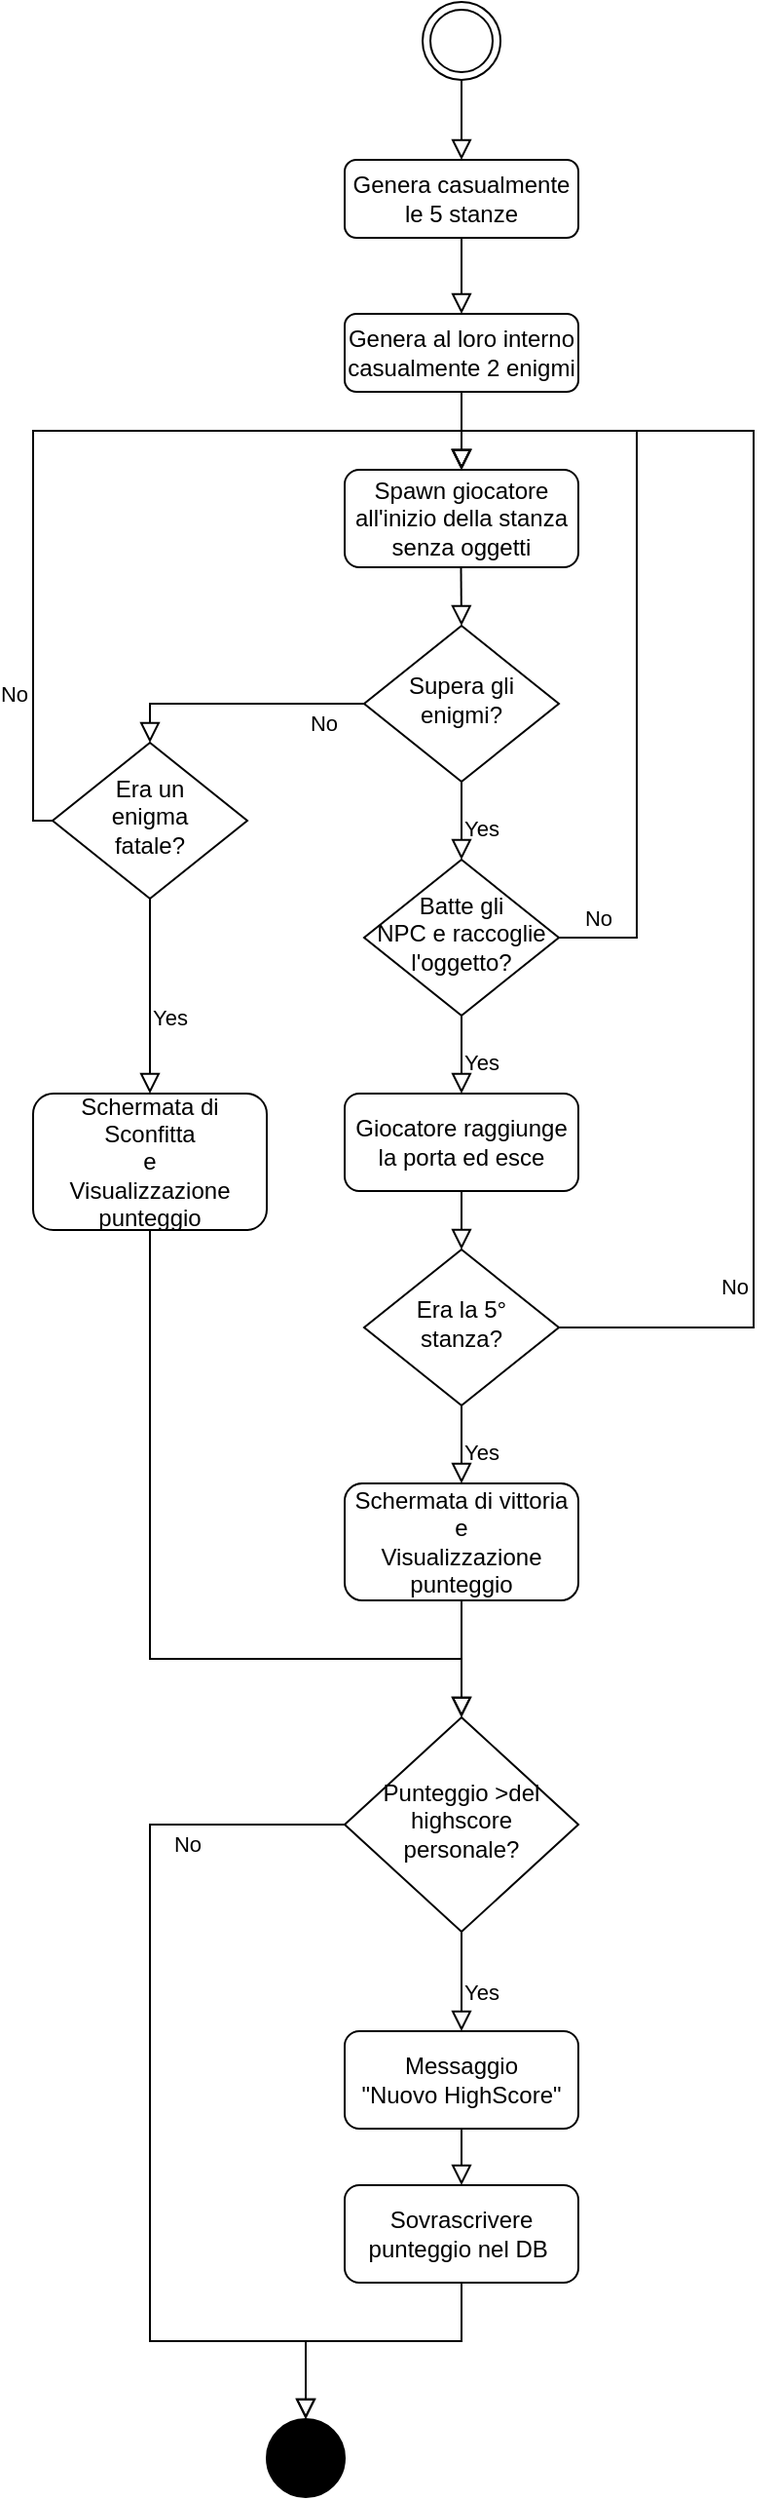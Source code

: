 <mxfile version="26.0.11">
  <diagram name="Pagina-1" id="JJ8wtZw6I8zX9myihea7">
    <mxGraphModel dx="3871" dy="1575" grid="1" gridSize="10" guides="1" tooltips="1" connect="1" arrows="1" fold="1" page="1" pageScale="1" pageWidth="827" pageHeight="1169" math="0" shadow="0">
      <root>
        <mxCell id="0" />
        <mxCell id="1" parent="0" />
        <mxCell id="4An5wV_hj2EwBzefKLwf-1" value="" style="rounded=0;html=1;jettySize=auto;orthogonalLoop=1;fontSize=11;endArrow=block;endFill=0;endSize=8;strokeWidth=1;shadow=0;labelBackgroundColor=none;edgeStyle=orthogonalEdgeStyle;exitX=0.5;exitY=1;exitDx=0;exitDy=0;entryX=0.5;entryY=0;entryDx=0;entryDy=0;" edge="1" parent="1" source="4An5wV_hj2EwBzefKLwf-2" target="4An5wV_hj2EwBzefKLwf-5">
          <mxGeometry relative="1" as="geometry">
            <mxPoint x="-400" y="100" as="targetPoint" />
            <mxPoint x="-404" y="120" as="sourcePoint" />
          </mxGeometry>
        </mxCell>
        <mxCell id="4An5wV_hj2EwBzefKLwf-2" value="" style="ellipse;shape=doubleEllipse;html=1;dashed=0;whiteSpace=wrap;aspect=fixed;" vertex="1" parent="1">
          <mxGeometry x="-420" width="40" height="40" as="geometry" />
        </mxCell>
        <mxCell id="4An5wV_hj2EwBzefKLwf-3" value="Yes" style="edgeStyle=orthogonalEdgeStyle;rounded=0;html=1;jettySize=auto;orthogonalLoop=1;fontSize=11;endArrow=block;endFill=0;endSize=8;strokeWidth=1;shadow=0;labelBackgroundColor=none;exitX=0.5;exitY=1;exitDx=0;exitDy=0;entryX=0.5;entryY=0;entryDx=0;entryDy=0;" edge="1" parent="1" source="4An5wV_hj2EwBzefKLwf-4" target="4An5wV_hj2EwBzefKLwf-19">
          <mxGeometry x="0.206" y="10" relative="1" as="geometry">
            <mxPoint as="offset" />
            <mxPoint x="-400" y="470" as="targetPoint" />
            <mxPoint x="-300" y="369.97" as="sourcePoint" />
            <Array as="points" />
          </mxGeometry>
        </mxCell>
        <mxCell id="4An5wV_hj2EwBzefKLwf-4" value="Supera gli enigmi?" style="rhombus;whiteSpace=wrap;html=1;shadow=0;fontFamily=Helvetica;fontSize=12;align=center;strokeWidth=1;spacing=6;spacingTop=-4;" vertex="1" parent="1">
          <mxGeometry x="-450" y="320" width="100" height="80" as="geometry" />
        </mxCell>
        <mxCell id="4An5wV_hj2EwBzefKLwf-5" value="Genera casualmente le 5 stanze" style="rounded=1;whiteSpace=wrap;html=1;fontSize=12;glass=0;strokeWidth=1;shadow=0;" vertex="1" parent="1">
          <mxGeometry x="-460" y="81" width="120" height="40" as="geometry" />
        </mxCell>
        <mxCell id="4An5wV_hj2EwBzefKLwf-6" value="No" style="edgeStyle=orthogonalEdgeStyle;rounded=0;html=1;jettySize=auto;orthogonalLoop=1;fontSize=11;endArrow=block;endFill=0;endSize=8;strokeWidth=1;shadow=0;labelBackgroundColor=none;exitX=0;exitY=0.5;exitDx=0;exitDy=0;entryX=0.5;entryY=0;entryDx=0;entryDy=0;" edge="1" parent="1" source="4An5wV_hj2EwBzefKLwf-4" target="4An5wV_hj2EwBzefKLwf-13">
          <mxGeometry x="-0.667" y="10" relative="1" as="geometry">
            <mxPoint as="offset" />
            <mxPoint x="-540" y="370" as="targetPoint" />
            <mxPoint x="-560" y="240" as="sourcePoint" />
            <Array as="points">
              <mxPoint x="-560" y="360" />
            </Array>
          </mxGeometry>
        </mxCell>
        <mxCell id="4An5wV_hj2EwBzefKLwf-7" value="Genera al loro interno casualmente 2 enigmi" style="rounded=1;whiteSpace=wrap;html=1;fontSize=12;glass=0;strokeWidth=1;shadow=0;" vertex="1" parent="1">
          <mxGeometry x="-460" y="160" width="120" height="40" as="geometry" />
        </mxCell>
        <mxCell id="4An5wV_hj2EwBzefKLwf-9" value="" style="ellipse;shape=doubleEllipse;html=1;dashed=0;whiteSpace=wrap;aspect=fixed;fillColor=#000000;fontColor=#333333;strokeColor=#000000;" vertex="1" parent="1">
          <mxGeometry x="-500" y="1240" width="40" height="40" as="geometry" />
        </mxCell>
        <mxCell id="4An5wV_hj2EwBzefKLwf-10" value="" style="rounded=0;html=1;jettySize=auto;orthogonalLoop=1;fontSize=11;endArrow=block;endFill=0;endSize=8;strokeWidth=1;shadow=0;labelBackgroundColor=none;edgeStyle=orthogonalEdgeStyle;exitX=0.5;exitY=1;exitDx=0;exitDy=0;entryX=0.5;entryY=0;entryDx=0;entryDy=0;" edge="1" parent="1" source="4An5wV_hj2EwBzefKLwf-5" target="4An5wV_hj2EwBzefKLwf-7">
          <mxGeometry relative="1" as="geometry">
            <mxPoint x="-390" y="110" as="targetPoint" />
            <mxPoint x="-390" y="50" as="sourcePoint" />
          </mxGeometry>
        </mxCell>
        <mxCell id="4An5wV_hj2EwBzefKLwf-11" value="Spawn giocatore all&#39;inizio della stanza&lt;div&gt;senza oggetti&lt;/div&gt;" style="rounded=1;whiteSpace=wrap;html=1;fontSize=12;glass=0;strokeWidth=1;shadow=0;" vertex="1" parent="1">
          <mxGeometry x="-460" y="240" width="120" height="50" as="geometry" />
        </mxCell>
        <mxCell id="4An5wV_hj2EwBzefKLwf-12" value="" style="rounded=0;html=1;jettySize=auto;orthogonalLoop=1;fontSize=11;endArrow=block;endFill=0;endSize=8;strokeWidth=1;shadow=0;labelBackgroundColor=none;edgeStyle=orthogonalEdgeStyle;exitX=0.5;exitY=1;exitDx=0;exitDy=0;entryX=0.5;entryY=0;entryDx=0;entryDy=0;" edge="1" parent="1" target="4An5wV_hj2EwBzefKLwf-11" source="4An5wV_hj2EwBzefKLwf-7">
          <mxGeometry relative="1" as="geometry">
            <mxPoint x="-390" y="199" as="targetPoint" />
            <mxPoint x="-400" y="210" as="sourcePoint" />
          </mxGeometry>
        </mxCell>
        <mxCell id="4An5wV_hj2EwBzefKLwf-13" value="Era un &lt;br&gt;enigma &lt;br&gt;fatale?" style="rhombus;whiteSpace=wrap;html=1;shadow=0;fontFamily=Helvetica;fontSize=12;align=center;strokeWidth=1;spacing=6;spacingTop=-4;" vertex="1" parent="1">
          <mxGeometry x="-610" y="380" width="100" height="80" as="geometry" />
        </mxCell>
        <mxCell id="4An5wV_hj2EwBzefKLwf-14" value="Yes" style="edgeStyle=orthogonalEdgeStyle;rounded=0;html=1;jettySize=auto;orthogonalLoop=1;fontSize=11;endArrow=block;endFill=0;endSize=8;strokeWidth=1;shadow=0;labelBackgroundColor=none;exitX=0.5;exitY=1;exitDx=0;exitDy=0;entryX=0.5;entryY=0;entryDx=0;entryDy=0;" edge="1" parent="1" source="4An5wV_hj2EwBzefKLwf-13" target="4An5wV_hj2EwBzefKLwf-30">
          <mxGeometry x="0.206" y="10" relative="1" as="geometry">
            <mxPoint as="offset" />
            <mxPoint x="-560" y="560" as="targetPoint" />
            <mxPoint x="-390" y="410" as="sourcePoint" />
            <Array as="points" />
          </mxGeometry>
        </mxCell>
        <mxCell id="4An5wV_hj2EwBzefKLwf-15" value="No" style="edgeStyle=orthogonalEdgeStyle;rounded=0;html=1;jettySize=auto;orthogonalLoop=1;fontSize=11;endArrow=block;endFill=0;endSize=8;strokeWidth=1;shadow=0;labelBackgroundColor=none;exitX=0;exitY=0.5;exitDx=0;exitDy=0;entryX=0.5;entryY=0;entryDx=0;entryDy=0;" edge="1" parent="1" source="4An5wV_hj2EwBzefKLwf-13" target="4An5wV_hj2EwBzefKLwf-11">
          <mxGeometry x="-0.667" y="10" relative="1" as="geometry">
            <mxPoint as="offset" />
            <mxPoint x="-550" y="390" as="targetPoint" />
            <mxPoint x="-440" y="370" as="sourcePoint" />
            <Array as="points">
              <mxPoint x="-620" y="420" />
              <mxPoint x="-620" y="220" />
              <mxPoint x="-400" y="220" />
            </Array>
          </mxGeometry>
        </mxCell>
        <mxCell id="4An5wV_hj2EwBzefKLwf-16" value="" style="rounded=0;html=1;jettySize=auto;orthogonalLoop=1;fontSize=11;endArrow=block;endFill=0;endSize=8;strokeWidth=1;shadow=0;labelBackgroundColor=none;edgeStyle=orthogonalEdgeStyle;exitX=0.5;exitY=1;exitDx=0;exitDy=0;" edge="1" parent="1">
          <mxGeometry relative="1" as="geometry">
            <mxPoint x="-400" y="320" as="targetPoint" />
            <mxPoint x="-400.26" y="290" as="sourcePoint" />
          </mxGeometry>
        </mxCell>
        <mxCell id="4An5wV_hj2EwBzefKLwf-19" value="Batte gli &lt;br&gt;NPC e raccoglie l&#39;oggetto?" style="rhombus;whiteSpace=wrap;html=1;shadow=0;fontFamily=Helvetica;fontSize=12;align=center;strokeWidth=1;spacing=6;spacingTop=-4;" vertex="1" parent="1">
          <mxGeometry x="-450" y="440" width="100" height="80" as="geometry" />
        </mxCell>
        <mxCell id="4An5wV_hj2EwBzefKLwf-21" value="Yes" style="edgeStyle=orthogonalEdgeStyle;rounded=0;html=1;jettySize=auto;orthogonalLoop=1;fontSize=11;endArrow=block;endFill=0;endSize=8;strokeWidth=1;shadow=0;labelBackgroundColor=none;exitX=0.5;exitY=1;exitDx=0;exitDy=0;entryX=0.5;entryY=0;entryDx=0;entryDy=0;" edge="1" parent="1" source="4An5wV_hj2EwBzefKLwf-19" target="4An5wV_hj2EwBzefKLwf-23">
          <mxGeometry x="0.206" y="10" relative="1" as="geometry">
            <mxPoint as="offset" />
            <mxPoint x="-400" y="560" as="targetPoint" />
            <mxPoint x="-400.2" y="570" as="sourcePoint" />
            <Array as="points" />
          </mxGeometry>
        </mxCell>
        <mxCell id="4An5wV_hj2EwBzefKLwf-23" value="Giocatore raggiunge la porta ed esce" style="rounded=1;whiteSpace=wrap;html=1;fontSize=12;glass=0;strokeWidth=1;shadow=0;" vertex="1" parent="1">
          <mxGeometry x="-460" y="560" width="120" height="50" as="geometry" />
        </mxCell>
        <mxCell id="4An5wV_hj2EwBzefKLwf-24" value="No" style="edgeStyle=orthogonalEdgeStyle;rounded=0;html=1;jettySize=auto;orthogonalLoop=1;fontSize=11;endArrow=block;endFill=0;endSize=8;strokeWidth=1;shadow=0;labelBackgroundColor=none;exitX=1;exitY=0.5;exitDx=0;exitDy=0;entryX=0.5;entryY=0;entryDx=0;entryDy=0;" edge="1" parent="1" source="4An5wV_hj2EwBzefKLwf-19" target="4An5wV_hj2EwBzefKLwf-11">
          <mxGeometry x="-0.902" y="10" relative="1" as="geometry">
            <mxPoint as="offset" />
            <mxPoint x="-310" y="470" as="targetPoint" />
            <mxPoint x="-200" y="450" as="sourcePoint" />
            <Array as="points">
              <mxPoint x="-310" y="480" />
              <mxPoint x="-310" y="220" />
              <mxPoint x="-400" y="220" />
            </Array>
          </mxGeometry>
        </mxCell>
        <mxCell id="4An5wV_hj2EwBzefKLwf-25" value="Era la 5° stanza?" style="rhombus;whiteSpace=wrap;html=1;shadow=0;fontFamily=Helvetica;fontSize=12;align=center;strokeWidth=1;spacing=6;spacingTop=-4;" vertex="1" parent="1">
          <mxGeometry x="-450" y="640" width="100" height="80" as="geometry" />
        </mxCell>
        <mxCell id="4An5wV_hj2EwBzefKLwf-26" value="Yes" style="edgeStyle=orthogonalEdgeStyle;rounded=0;html=1;jettySize=auto;orthogonalLoop=1;fontSize=11;endArrow=block;endFill=0;endSize=8;strokeWidth=1;shadow=0;labelBackgroundColor=none;exitX=0.5;exitY=1;exitDx=0;exitDy=0;entryX=0.5;entryY=0;entryDx=0;entryDy=0;" edge="1" parent="1" source="4An5wV_hj2EwBzefKLwf-25" target="4An5wV_hj2EwBzefKLwf-29">
          <mxGeometry x="0.206" y="10" relative="1" as="geometry">
            <mxPoint as="offset" />
            <mxPoint x="-400" y="770" as="targetPoint" />
            <mxPoint x="-400.2" y="780" as="sourcePoint" />
            <Array as="points" />
          </mxGeometry>
        </mxCell>
        <mxCell id="4An5wV_hj2EwBzefKLwf-27" value="No" style="edgeStyle=orthogonalEdgeStyle;rounded=0;html=1;jettySize=auto;orthogonalLoop=1;fontSize=11;endArrow=block;endFill=0;endSize=8;strokeWidth=1;shadow=0;labelBackgroundColor=none;entryX=0.5;entryY=0;entryDx=0;entryDy=0;exitX=1;exitY=0.5;exitDx=0;exitDy=0;" edge="1" parent="1" source="4An5wV_hj2EwBzefKLwf-25" target="4An5wV_hj2EwBzefKLwf-11">
          <mxGeometry x="-0.667" y="10" relative="1" as="geometry">
            <mxPoint as="offset" />
            <mxPoint x="-400" y="440" as="targetPoint" />
            <mxPoint x="-350" y="680" as="sourcePoint" />
            <Array as="points">
              <mxPoint x="-250" y="680" />
              <mxPoint x="-250" y="220" />
              <mxPoint x="-400" y="220" />
            </Array>
          </mxGeometry>
        </mxCell>
        <mxCell id="4An5wV_hj2EwBzefKLwf-28" value="" style="rounded=0;html=1;jettySize=auto;orthogonalLoop=1;fontSize=11;endArrow=block;endFill=0;endSize=8;strokeWidth=1;shadow=0;labelBackgroundColor=none;edgeStyle=orthogonalEdgeStyle;exitX=0.5;exitY=1;exitDx=0;exitDy=0;entryX=0.5;entryY=0;entryDx=0;entryDy=0;" edge="1" parent="1" source="4An5wV_hj2EwBzefKLwf-23" target="4An5wV_hj2EwBzefKLwf-25">
          <mxGeometry relative="1" as="geometry">
            <mxPoint x="-369.74" y="650" as="targetPoint" />
            <mxPoint x="-370" y="620" as="sourcePoint" />
          </mxGeometry>
        </mxCell>
        <mxCell id="4An5wV_hj2EwBzefKLwf-29" value="Schermata di vittoria&lt;div&gt;e&lt;/div&gt;&lt;div&gt;Visualizzazione punteggio&lt;/div&gt;" style="rounded=1;whiteSpace=wrap;html=1;fontSize=12;glass=0;strokeWidth=1;shadow=0;" vertex="1" parent="1">
          <mxGeometry x="-460" y="760" width="120" height="60" as="geometry" />
        </mxCell>
        <mxCell id="4An5wV_hj2EwBzefKLwf-30" value="Schermata di Sconfitta&lt;div&gt;e&lt;/div&gt;&lt;div&gt;Visualizzazione punteggio&lt;/div&gt;" style="rounded=1;whiteSpace=wrap;html=1;fontSize=12;glass=0;strokeWidth=1;shadow=0;" vertex="1" parent="1">
          <mxGeometry x="-620" y="560" width="120" height="70" as="geometry" />
        </mxCell>
        <mxCell id="4An5wV_hj2EwBzefKLwf-36" value="Yes" style="edgeStyle=orthogonalEdgeStyle;rounded=0;html=1;jettySize=auto;orthogonalLoop=1;fontSize=11;endArrow=block;endFill=0;endSize=8;strokeWidth=1;shadow=0;labelBackgroundColor=none;exitX=0.5;exitY=1;exitDx=0;exitDy=0;entryX=0.5;entryY=0;entryDx=0;entryDy=0;" edge="1" parent="1" source="4An5wV_hj2EwBzefKLwf-37" target="4An5wV_hj2EwBzefKLwf-41">
          <mxGeometry x="0.206" y="10" relative="1" as="geometry">
            <mxPoint as="offset" />
            <mxPoint x="-400" y="990" as="targetPoint" />
            <mxPoint x="-300" y="899.97" as="sourcePoint" />
            <Array as="points" />
          </mxGeometry>
        </mxCell>
        <mxCell id="4An5wV_hj2EwBzefKLwf-37" value="Punteggio &amp;gt;del highscore personale?" style="rhombus;whiteSpace=wrap;html=1;shadow=0;fontFamily=Helvetica;fontSize=12;align=center;strokeWidth=1;spacing=6;spacingTop=-4;" vertex="1" parent="1">
          <mxGeometry x="-460" y="880" width="120" height="110" as="geometry" />
        </mxCell>
        <mxCell id="4An5wV_hj2EwBzefKLwf-38" value="No" style="edgeStyle=orthogonalEdgeStyle;rounded=0;html=1;jettySize=auto;orthogonalLoop=1;fontSize=11;endArrow=block;endFill=0;endSize=8;strokeWidth=1;shadow=0;labelBackgroundColor=none;exitX=0;exitY=0.5;exitDx=0;exitDy=0;entryX=0.5;entryY=0;entryDx=0;entryDy=0;" edge="1" parent="1" source="4An5wV_hj2EwBzefKLwf-37" target="4An5wV_hj2EwBzefKLwf-9">
          <mxGeometry x="-0.667" y="10" relative="1" as="geometry">
            <mxPoint as="offset" />
            <mxPoint x="-550" y="1110" as="targetPoint" />
            <mxPoint x="-560" y="770" as="sourcePoint" />
            <Array as="points">
              <mxPoint x="-560" y="935" />
              <mxPoint x="-560" y="1200" />
              <mxPoint x="-480" y="1200" />
            </Array>
          </mxGeometry>
        </mxCell>
        <mxCell id="4An5wV_hj2EwBzefKLwf-39" value="" style="rounded=0;html=1;jettySize=auto;orthogonalLoop=1;fontSize=11;endArrow=block;endFill=0;endSize=8;strokeWidth=1;shadow=0;labelBackgroundColor=none;edgeStyle=orthogonalEdgeStyle;exitX=0.5;exitY=1;exitDx=0;exitDy=0;entryX=0.5;entryY=0;entryDx=0;entryDy=0;" edge="1" parent="1" source="4An5wV_hj2EwBzefKLwf-29" target="4An5wV_hj2EwBzefKLwf-37">
          <mxGeometry relative="1" as="geometry">
            <mxPoint x="-400" y="850" as="targetPoint" />
            <mxPoint x="-400.26" y="820" as="sourcePoint" />
          </mxGeometry>
        </mxCell>
        <mxCell id="4An5wV_hj2EwBzefKLwf-41" value="Messaggio&lt;div&gt;&quot;Nuovo HighScore&quot;&lt;/div&gt;" style="rounded=1;whiteSpace=wrap;html=1;fontSize=12;glass=0;strokeWidth=1;shadow=0;" vertex="1" parent="1">
          <mxGeometry x="-460" y="1041" width="120" height="50" as="geometry" />
        </mxCell>
        <mxCell id="4An5wV_hj2EwBzefKLwf-43" value="Sovrascrivere punteggio nel DB&amp;nbsp;" style="rounded=1;whiteSpace=wrap;html=1;fontSize=12;glass=0;strokeWidth=1;shadow=0;" vertex="1" parent="1">
          <mxGeometry x="-460" y="1120" width="120" height="50" as="geometry" />
        </mxCell>
        <mxCell id="4An5wV_hj2EwBzefKLwf-44" value="" style="rounded=0;html=1;jettySize=auto;orthogonalLoop=1;fontSize=11;endArrow=block;endFill=0;endSize=8;strokeWidth=1;shadow=0;labelBackgroundColor=none;edgeStyle=orthogonalEdgeStyle;exitX=0.5;exitY=1;exitDx=0;exitDy=0;entryX=0.5;entryY=0;entryDx=0;entryDy=0;" edge="1" parent="1" source="4An5wV_hj2EwBzefKLwf-41" target="4An5wV_hj2EwBzefKLwf-43">
          <mxGeometry relative="1" as="geometry">
            <mxPoint x="-400.16" y="1131" as="targetPoint" />
            <mxPoint x="-400.16" y="1101" as="sourcePoint" />
          </mxGeometry>
        </mxCell>
        <mxCell id="4An5wV_hj2EwBzefKLwf-45" value="" style="rounded=0;html=1;jettySize=auto;orthogonalLoop=1;fontSize=11;endArrow=block;endFill=0;endSize=8;strokeWidth=1;shadow=0;labelBackgroundColor=none;edgeStyle=orthogonalEdgeStyle;exitX=0.5;exitY=1;exitDx=0;exitDy=0;entryX=0.5;entryY=0;entryDx=0;entryDy=0;" edge="1" parent="1" source="4An5wV_hj2EwBzefKLwf-30" target="4An5wV_hj2EwBzefKLwf-37">
          <mxGeometry relative="1" as="geometry">
            <mxPoint x="-380" y="870" as="targetPoint" />
            <mxPoint x="-380" y="840" as="sourcePoint" />
            <Array as="points">
              <mxPoint x="-560" y="850" />
              <mxPoint x="-400" y="850" />
            </Array>
          </mxGeometry>
        </mxCell>
        <mxCell id="4An5wV_hj2EwBzefKLwf-46" value="" style="rounded=0;html=1;jettySize=auto;orthogonalLoop=1;fontSize=11;endArrow=block;endFill=0;endSize=8;strokeWidth=1;shadow=0;labelBackgroundColor=none;edgeStyle=orthogonalEdgeStyle;exitX=0.5;exitY=1;exitDx=0;exitDy=0;entryX=0.5;entryY=0;entryDx=0;entryDy=0;" edge="1" parent="1" source="4An5wV_hj2EwBzefKLwf-43" target="4An5wV_hj2EwBzefKLwf-9">
          <mxGeometry relative="1" as="geometry">
            <mxPoint x="-390" y="1130" as="targetPoint" />
            <mxPoint x="-390" y="1101" as="sourcePoint" />
            <Array as="points">
              <mxPoint x="-400" y="1200" />
              <mxPoint x="-480" y="1200" />
            </Array>
          </mxGeometry>
        </mxCell>
      </root>
    </mxGraphModel>
  </diagram>
</mxfile>

